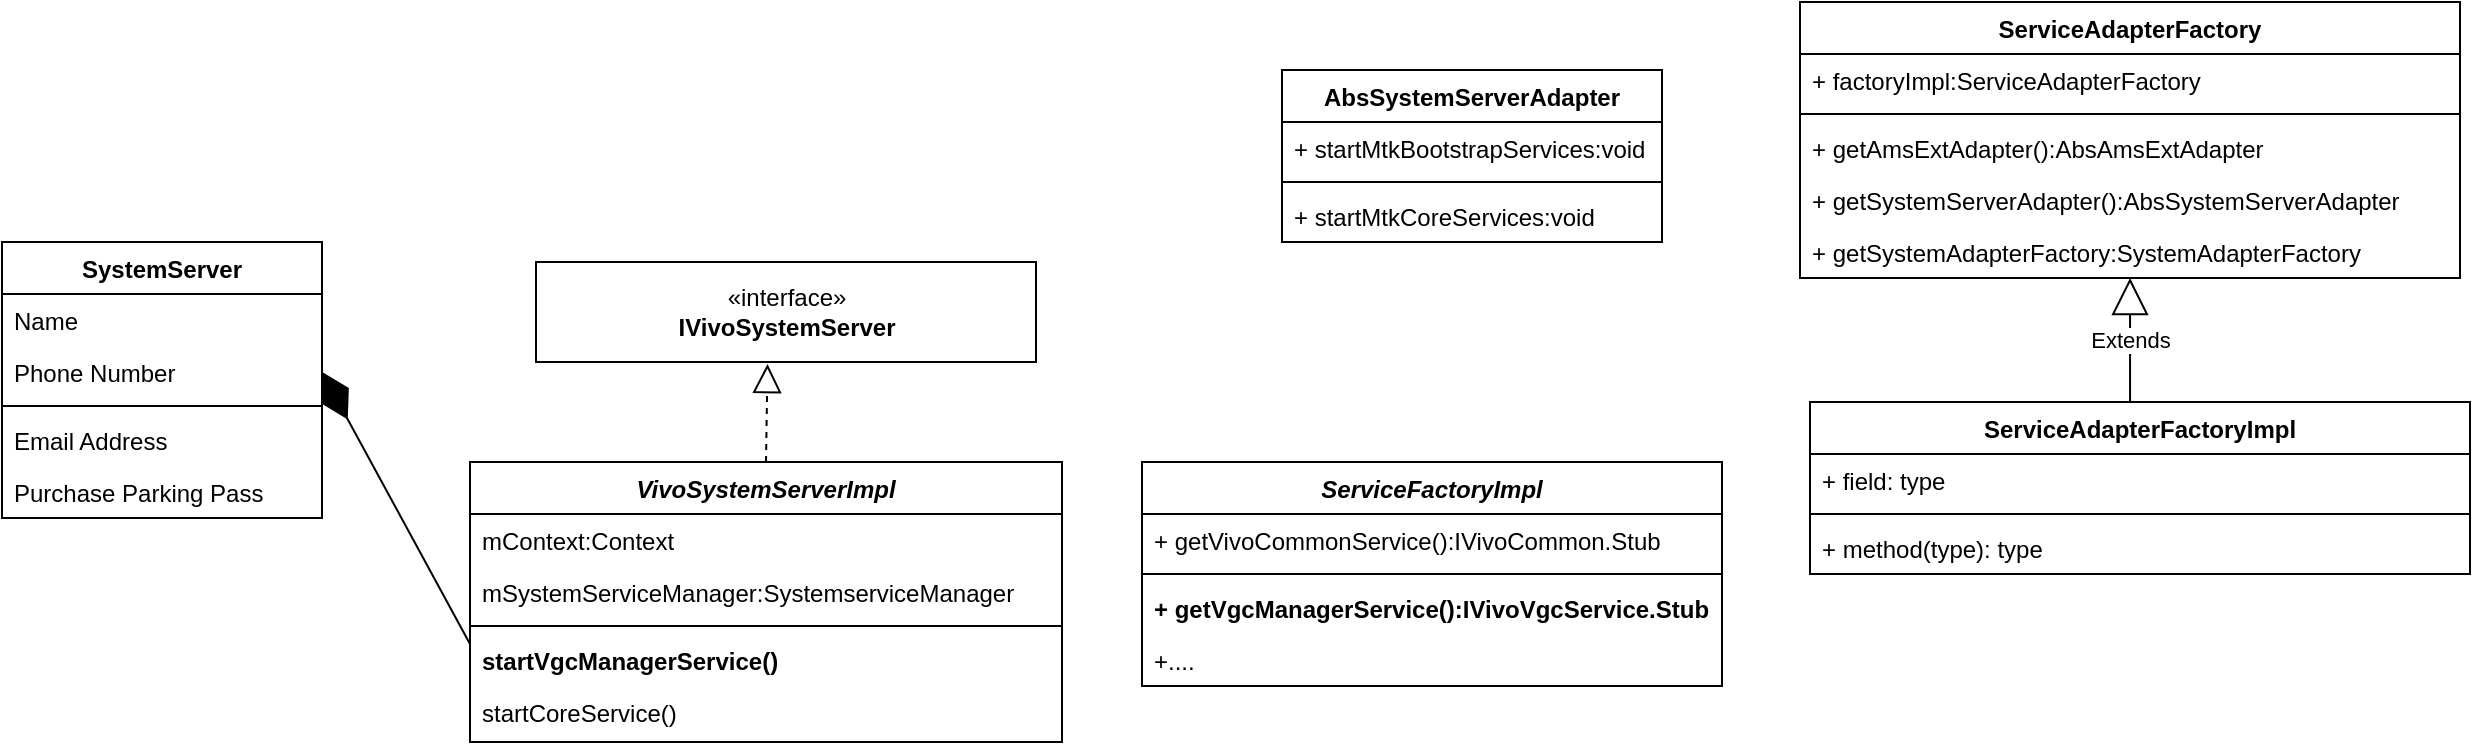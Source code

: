 <mxfile version="20.5.1" type="github">
  <diagram id="C5RBs43oDa-KdzZeNtuy" name="Page-1">
    <mxGraphModel dx="1773" dy="614" grid="1" gridSize="10" guides="1" tooltips="1" connect="1" arrows="1" fold="1" page="1" pageScale="1" pageWidth="827" pageHeight="1169" math="0" shadow="0">
      <root>
        <mxCell id="WIyWlLk6GJQsqaUBKTNV-0" />
        <mxCell id="WIyWlLk6GJQsqaUBKTNV-1" parent="WIyWlLk6GJQsqaUBKTNV-0" />
        <mxCell id="zkfFHV4jXpPFQw0GAbJ--0" value="SystemServer" style="swimlane;fontStyle=1;align=center;verticalAlign=top;childLayout=stackLayout;horizontal=1;startSize=26;horizontalStack=0;resizeParent=1;resizeLast=0;collapsible=1;marginBottom=0;rounded=0;shadow=0;strokeWidth=1;" parent="WIyWlLk6GJQsqaUBKTNV-1" vertex="1">
          <mxGeometry x="-440" y="150" width="160" height="138" as="geometry">
            <mxRectangle x="230" y="140" width="160" height="26" as="alternateBounds" />
          </mxGeometry>
        </mxCell>
        <mxCell id="zkfFHV4jXpPFQw0GAbJ--1" value="Name" style="text;align=left;verticalAlign=top;spacingLeft=4;spacingRight=4;overflow=hidden;rotatable=0;points=[[0,0.5],[1,0.5]];portConstraint=eastwest;" parent="zkfFHV4jXpPFQw0GAbJ--0" vertex="1">
          <mxGeometry y="26" width="160" height="26" as="geometry" />
        </mxCell>
        <mxCell id="zkfFHV4jXpPFQw0GAbJ--2" value="Phone Number" style="text;align=left;verticalAlign=top;spacingLeft=4;spacingRight=4;overflow=hidden;rotatable=0;points=[[0,0.5],[1,0.5]];portConstraint=eastwest;rounded=0;shadow=0;html=0;" parent="zkfFHV4jXpPFQw0GAbJ--0" vertex="1">
          <mxGeometry y="52" width="160" height="26" as="geometry" />
        </mxCell>
        <mxCell id="zkfFHV4jXpPFQw0GAbJ--4" value="" style="line;html=1;strokeWidth=1;align=left;verticalAlign=middle;spacingTop=-1;spacingLeft=3;spacingRight=3;rotatable=0;labelPosition=right;points=[];portConstraint=eastwest;" parent="zkfFHV4jXpPFQw0GAbJ--0" vertex="1">
          <mxGeometry y="78" width="160" height="8" as="geometry" />
        </mxCell>
        <mxCell id="zkfFHV4jXpPFQw0GAbJ--3" value="Email Address" style="text;align=left;verticalAlign=top;spacingLeft=4;spacingRight=4;overflow=hidden;rotatable=0;points=[[0,0.5],[1,0.5]];portConstraint=eastwest;rounded=0;shadow=0;html=0;" parent="zkfFHV4jXpPFQw0GAbJ--0" vertex="1">
          <mxGeometry y="86" width="160" height="26" as="geometry" />
        </mxCell>
        <mxCell id="zkfFHV4jXpPFQw0GAbJ--5" value="Purchase Parking Pass" style="text;align=left;verticalAlign=top;spacingLeft=4;spacingRight=4;overflow=hidden;rotatable=0;points=[[0,0.5],[1,0.5]];portConstraint=eastwest;" parent="zkfFHV4jXpPFQw0GAbJ--0" vertex="1">
          <mxGeometry y="112" width="160" height="26" as="geometry" />
        </mxCell>
        <mxCell id="zkfFHV4jXpPFQw0GAbJ--17" value="VivoSystemServerImpl" style="swimlane;fontStyle=3;align=center;verticalAlign=top;childLayout=stackLayout;horizontal=1;startSize=26;horizontalStack=0;resizeParent=1;resizeLast=0;collapsible=1;marginBottom=0;rounded=0;shadow=0;strokeWidth=1;" parent="WIyWlLk6GJQsqaUBKTNV-1" vertex="1">
          <mxGeometry x="-206" y="260" width="296" height="140" as="geometry">
            <mxRectangle x="550" y="140" width="160" height="26" as="alternateBounds" />
          </mxGeometry>
        </mxCell>
        <mxCell id="zkfFHV4jXpPFQw0GAbJ--18" value="mContext:Context" style="text;align=left;verticalAlign=top;spacingLeft=4;spacingRight=4;overflow=hidden;rotatable=0;points=[[0,0.5],[1,0.5]];portConstraint=eastwest;" parent="zkfFHV4jXpPFQw0GAbJ--17" vertex="1">
          <mxGeometry y="26" width="296" height="26" as="geometry" />
        </mxCell>
        <mxCell id="zkfFHV4jXpPFQw0GAbJ--19" value="mSystemServiceManager:SystemserviceManager" style="text;align=left;verticalAlign=top;spacingLeft=4;spacingRight=4;overflow=hidden;rotatable=0;points=[[0,0.5],[1,0.5]];portConstraint=eastwest;rounded=0;shadow=0;html=0;" parent="zkfFHV4jXpPFQw0GAbJ--17" vertex="1">
          <mxGeometry y="52" width="296" height="26" as="geometry" />
        </mxCell>
        <mxCell id="zkfFHV4jXpPFQw0GAbJ--23" value="" style="line;html=1;strokeWidth=1;align=left;verticalAlign=middle;spacingTop=-1;spacingLeft=3;spacingRight=3;rotatable=0;labelPosition=right;points=[];portConstraint=eastwest;" parent="zkfFHV4jXpPFQw0GAbJ--17" vertex="1">
          <mxGeometry y="78" width="296" height="8" as="geometry" />
        </mxCell>
        <mxCell id="zkfFHV4jXpPFQw0GAbJ--24" value="startVgcManagerService()" style="text;align=left;verticalAlign=top;spacingLeft=4;spacingRight=4;overflow=hidden;rotatable=0;points=[[0,0.5],[1,0.5]];portConstraint=eastwest;fontStyle=1" parent="zkfFHV4jXpPFQw0GAbJ--17" vertex="1">
          <mxGeometry y="86" width="296" height="26" as="geometry" />
        </mxCell>
        <mxCell id="zkfFHV4jXpPFQw0GAbJ--25" value="startCoreService()" style="text;align=left;verticalAlign=top;spacingLeft=4;spacingRight=4;overflow=hidden;rotatable=0;points=[[0,0.5],[1,0.5]];portConstraint=eastwest;" parent="zkfFHV4jXpPFQw0GAbJ--17" vertex="1">
          <mxGeometry y="112" width="296" height="26" as="geometry" />
        </mxCell>
        <mxCell id="frVoYDq6h3vDx9s6yyjP-0" value="«interface»&lt;br&gt;&lt;b&gt;IVivoSystemServer&lt;/b&gt;" style="html=1;" parent="WIyWlLk6GJQsqaUBKTNV-1" vertex="1">
          <mxGeometry x="-173" y="160" width="250" height="50" as="geometry" />
        </mxCell>
        <mxCell id="frVoYDq6h3vDx9s6yyjP-1" value="" style="endArrow=block;dashed=1;endFill=0;endSize=12;html=1;rounded=0;entryX=0.463;entryY=1.02;entryDx=0;entryDy=0;entryPerimeter=0;exitX=0.5;exitY=0;exitDx=0;exitDy=0;" parent="WIyWlLk6GJQsqaUBKTNV-1" source="zkfFHV4jXpPFQw0GAbJ--17" target="frVoYDq6h3vDx9s6yyjP-0" edge="1">
          <mxGeometry width="160" relative="1" as="geometry">
            <mxPoint x="-96" y="250" as="sourcePoint" />
            <mxPoint x="-300" y="530" as="targetPoint" />
          </mxGeometry>
        </mxCell>
        <mxCell id="frVoYDq6h3vDx9s6yyjP-2" value="" style="endArrow=diamondThin;endFill=1;endSize=24;html=1;rounded=0;entryX=1;entryY=0.5;entryDx=0;entryDy=0;exitX=0;exitY=0.5;exitDx=0;exitDy=0;" parent="WIyWlLk6GJQsqaUBKTNV-1" target="zkfFHV4jXpPFQw0GAbJ--2" edge="1">
          <mxGeometry width="160" relative="1" as="geometry">
            <mxPoint x="-206" y="351" as="sourcePoint" />
            <mxPoint x="-280" y="500" as="targetPoint" />
          </mxGeometry>
        </mxCell>
        <mxCell id="SH6B0A9O5Fb8TWGNusk7-0" value="ServiceAdapterFactory" style="swimlane;fontStyle=1;align=center;verticalAlign=top;childLayout=stackLayout;horizontal=1;startSize=26;horizontalStack=0;resizeParent=1;resizeParentMax=0;resizeLast=0;collapsible=1;marginBottom=0;" vertex="1" parent="WIyWlLk6GJQsqaUBKTNV-1">
          <mxGeometry x="459" y="30" width="330" height="138" as="geometry" />
        </mxCell>
        <mxCell id="SH6B0A9O5Fb8TWGNusk7-1" value="+ factoryImpl:ServiceAdapterFactory" style="text;strokeColor=none;fillColor=none;align=left;verticalAlign=top;spacingLeft=4;spacingRight=4;overflow=hidden;rotatable=0;points=[[0,0.5],[1,0.5]];portConstraint=eastwest;" vertex="1" parent="SH6B0A9O5Fb8TWGNusk7-0">
          <mxGeometry y="26" width="330" height="26" as="geometry" />
        </mxCell>
        <mxCell id="SH6B0A9O5Fb8TWGNusk7-2" value="" style="line;strokeWidth=1;fillColor=none;align=left;verticalAlign=middle;spacingTop=-1;spacingLeft=3;spacingRight=3;rotatable=0;labelPosition=right;points=[];portConstraint=eastwest;strokeColor=inherit;" vertex="1" parent="SH6B0A9O5Fb8TWGNusk7-0">
          <mxGeometry y="52" width="330" height="8" as="geometry" />
        </mxCell>
        <mxCell id="SH6B0A9O5Fb8TWGNusk7-16" value="+ getAmsExtAdapter():AbsAmsExtAdapter" style="text;strokeColor=none;fillColor=none;align=left;verticalAlign=top;spacingLeft=4;spacingRight=4;overflow=hidden;rotatable=0;points=[[0,0.5],[1,0.5]];portConstraint=eastwest;" vertex="1" parent="SH6B0A9O5Fb8TWGNusk7-0">
          <mxGeometry y="60" width="330" height="26" as="geometry" />
        </mxCell>
        <mxCell id="SH6B0A9O5Fb8TWGNusk7-3" value="+ getSystemServerAdapter():AbsSystemServerAdapter" style="text;strokeColor=none;fillColor=none;align=left;verticalAlign=top;spacingLeft=4;spacingRight=4;overflow=hidden;rotatable=0;points=[[0,0.5],[1,0.5]];portConstraint=eastwest;" vertex="1" parent="SH6B0A9O5Fb8TWGNusk7-0">
          <mxGeometry y="86" width="330" height="26" as="geometry" />
        </mxCell>
        <mxCell id="SH6B0A9O5Fb8TWGNusk7-18" value="+ getSystemAdapterFactory:SystemAdapterFactory" style="text;strokeColor=none;fillColor=none;align=left;verticalAlign=top;spacingLeft=4;spacingRight=4;overflow=hidden;rotatable=0;points=[[0,0.5],[1,0.5]];portConstraint=eastwest;" vertex="1" parent="SH6B0A9O5Fb8TWGNusk7-0">
          <mxGeometry y="112" width="330" height="26" as="geometry" />
        </mxCell>
        <mxCell id="SH6B0A9O5Fb8TWGNusk7-4" value="ServiceFactoryImpl" style="swimlane;fontStyle=3;align=center;verticalAlign=top;childLayout=stackLayout;horizontal=1;startSize=26;horizontalStack=0;resizeParent=1;resizeParentMax=0;resizeLast=0;collapsible=1;marginBottom=0;" vertex="1" parent="WIyWlLk6GJQsqaUBKTNV-1">
          <mxGeometry x="130" y="260" width="290" height="112" as="geometry" />
        </mxCell>
        <mxCell id="SH6B0A9O5Fb8TWGNusk7-5" value="+ getVivoCommonService():IVivoCommon.Stub" style="text;strokeColor=none;fillColor=none;align=left;verticalAlign=top;spacingLeft=4;spacingRight=4;overflow=hidden;rotatable=0;points=[[0,0.5],[1,0.5]];portConstraint=eastwest;" vertex="1" parent="SH6B0A9O5Fb8TWGNusk7-4">
          <mxGeometry y="26" width="290" height="26" as="geometry" />
        </mxCell>
        <mxCell id="SH6B0A9O5Fb8TWGNusk7-6" value="" style="line;strokeWidth=1;fillColor=none;align=left;verticalAlign=middle;spacingTop=-1;spacingLeft=3;spacingRight=3;rotatable=0;labelPosition=right;points=[];portConstraint=eastwest;strokeColor=inherit;" vertex="1" parent="SH6B0A9O5Fb8TWGNusk7-4">
          <mxGeometry y="52" width="290" height="8" as="geometry" />
        </mxCell>
        <mxCell id="SH6B0A9O5Fb8TWGNusk7-7" value="+ getVgcManagerService():IVivoVgcService.Stub" style="text;strokeColor=none;fillColor=none;align=left;verticalAlign=top;spacingLeft=4;spacingRight=4;overflow=hidden;rotatable=0;points=[[0,0.5],[1,0.5]];portConstraint=eastwest;fontStyle=1" vertex="1" parent="SH6B0A9O5Fb8TWGNusk7-4">
          <mxGeometry y="60" width="290" height="26" as="geometry" />
        </mxCell>
        <mxCell id="SH6B0A9O5Fb8TWGNusk7-19" value="+...." style="text;strokeColor=none;fillColor=none;align=left;verticalAlign=top;spacingLeft=4;spacingRight=4;overflow=hidden;rotatable=0;points=[[0,0.5],[1,0.5]];portConstraint=eastwest;fontStyle=0" vertex="1" parent="SH6B0A9O5Fb8TWGNusk7-4">
          <mxGeometry y="86" width="290" height="26" as="geometry" />
        </mxCell>
        <mxCell id="SH6B0A9O5Fb8TWGNusk7-8" value="ServiceAdapterFactoryImpl" style="swimlane;fontStyle=1;align=center;verticalAlign=top;childLayout=stackLayout;horizontal=1;startSize=26;horizontalStack=0;resizeParent=1;resizeParentMax=0;resizeLast=0;collapsible=1;marginBottom=0;" vertex="1" parent="WIyWlLk6GJQsqaUBKTNV-1">
          <mxGeometry x="464" y="230" width="330" height="86" as="geometry" />
        </mxCell>
        <mxCell id="SH6B0A9O5Fb8TWGNusk7-9" value="+ field: type" style="text;strokeColor=none;fillColor=none;align=left;verticalAlign=top;spacingLeft=4;spacingRight=4;overflow=hidden;rotatable=0;points=[[0,0.5],[1,0.5]];portConstraint=eastwest;" vertex="1" parent="SH6B0A9O5Fb8TWGNusk7-8">
          <mxGeometry y="26" width="330" height="26" as="geometry" />
        </mxCell>
        <mxCell id="SH6B0A9O5Fb8TWGNusk7-10" value="" style="line;strokeWidth=1;fillColor=none;align=left;verticalAlign=middle;spacingTop=-1;spacingLeft=3;spacingRight=3;rotatable=0;labelPosition=right;points=[];portConstraint=eastwest;strokeColor=inherit;" vertex="1" parent="SH6B0A9O5Fb8TWGNusk7-8">
          <mxGeometry y="52" width="330" height="8" as="geometry" />
        </mxCell>
        <mxCell id="SH6B0A9O5Fb8TWGNusk7-11" value="+ method(type): type" style="text;strokeColor=none;fillColor=none;align=left;verticalAlign=top;spacingLeft=4;spacingRight=4;overflow=hidden;rotatable=0;points=[[0,0.5],[1,0.5]];portConstraint=eastwest;" vertex="1" parent="SH6B0A9O5Fb8TWGNusk7-8">
          <mxGeometry y="60" width="330" height="26" as="geometry" />
        </mxCell>
        <mxCell id="SH6B0A9O5Fb8TWGNusk7-12" value="AbsSystemServerAdapter" style="swimlane;fontStyle=1;align=center;verticalAlign=top;childLayout=stackLayout;horizontal=1;startSize=26;horizontalStack=0;resizeParent=1;resizeParentMax=0;resizeLast=0;collapsible=1;marginBottom=0;" vertex="1" parent="WIyWlLk6GJQsqaUBKTNV-1">
          <mxGeometry x="200" y="64" width="190" height="86" as="geometry" />
        </mxCell>
        <mxCell id="SH6B0A9O5Fb8TWGNusk7-13" value="+ startMtkBootstrapServices:void" style="text;strokeColor=none;fillColor=none;align=left;verticalAlign=top;spacingLeft=4;spacingRight=4;overflow=hidden;rotatable=0;points=[[0,0.5],[1,0.5]];portConstraint=eastwest;" vertex="1" parent="SH6B0A9O5Fb8TWGNusk7-12">
          <mxGeometry y="26" width="190" height="26" as="geometry" />
        </mxCell>
        <mxCell id="SH6B0A9O5Fb8TWGNusk7-14" value="" style="line;strokeWidth=1;fillColor=none;align=left;verticalAlign=middle;spacingTop=-1;spacingLeft=3;spacingRight=3;rotatable=0;labelPosition=right;points=[];portConstraint=eastwest;strokeColor=inherit;" vertex="1" parent="SH6B0A9O5Fb8TWGNusk7-12">
          <mxGeometry y="52" width="190" height="8" as="geometry" />
        </mxCell>
        <mxCell id="SH6B0A9O5Fb8TWGNusk7-15" value="+ startMtkCoreServices:void" style="text;strokeColor=none;fillColor=none;align=left;verticalAlign=top;spacingLeft=4;spacingRight=4;overflow=hidden;rotatable=0;points=[[0,0.5],[1,0.5]];portConstraint=eastwest;" vertex="1" parent="SH6B0A9O5Fb8TWGNusk7-12">
          <mxGeometry y="60" width="190" height="26" as="geometry" />
        </mxCell>
        <mxCell id="SH6B0A9O5Fb8TWGNusk7-17" value="Extends" style="endArrow=block;endSize=16;endFill=0;html=1;rounded=0;exitX=0.485;exitY=0;exitDx=0;exitDy=0;exitPerimeter=0;" edge="1" parent="WIyWlLk6GJQsqaUBKTNV-1" source="SH6B0A9O5Fb8TWGNusk7-8" target="SH6B0A9O5Fb8TWGNusk7-18">
          <mxGeometry width="160" relative="1" as="geometry">
            <mxPoint x="250" y="430" as="sourcePoint" />
            <mxPoint x="410" y="430" as="targetPoint" />
          </mxGeometry>
        </mxCell>
      </root>
    </mxGraphModel>
  </diagram>
</mxfile>
